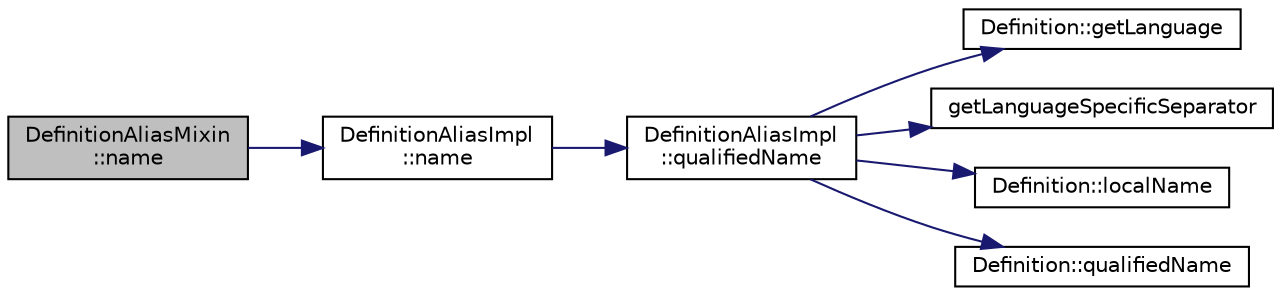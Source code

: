 digraph "DefinitionAliasMixin::name"
{
 // LATEX_PDF_SIZE
  edge [fontname="Helvetica",fontsize="10",labelfontname="Helvetica",labelfontsize="10"];
  node [fontname="Helvetica",fontsize="10",shape=record];
  rankdir="LR";
  Node1 [label="DefinitionAliasMixin\l::name",height=0.2,width=0.4,color="black", fillcolor="grey75", style="filled", fontcolor="black",tooltip=" "];
  Node1 -> Node2 [color="midnightblue",fontsize="10",style="solid",fontname="Helvetica"];
  Node2 [label="DefinitionAliasImpl\l::name",height=0.2,width=0.4,color="black", fillcolor="white", style="filled",URL="$classDefinitionAliasImpl.html#a8a6498bd8c05f7741d91cabb408ef65f",tooltip=" "];
  Node2 -> Node3 [color="midnightblue",fontsize="10",style="solid",fontname="Helvetica"];
  Node3 [label="DefinitionAliasImpl\l::qualifiedName",height=0.2,width=0.4,color="black", fillcolor="white", style="filled",URL="$classDefinitionAliasImpl.html#a7299ae69c73abb03e1c8bd2d33b89520",tooltip=" "];
  Node3 -> Node4 [color="midnightblue",fontsize="10",style="solid",fontname="Helvetica"];
  Node4 [label="Definition::getLanguage",height=0.2,width=0.4,color="black", fillcolor="white", style="filled",URL="$classDefinition.html#a0dda9f50f2f9754e6341a10373eafec7",tooltip=" "];
  Node3 -> Node5 [color="midnightblue",fontsize="10",style="solid",fontname="Helvetica"];
  Node5 [label="getLanguageSpecificSeparator",height=0.2,width=0.4,color="black", fillcolor="white", style="filled",URL="$util_8cpp.html#aab590e3dd52a9375bb3afe31dc6f8609",tooltip=" "];
  Node3 -> Node6 [color="midnightblue",fontsize="10",style="solid",fontname="Helvetica"];
  Node6 [label="Definition::localName",height=0.2,width=0.4,color="black", fillcolor="white", style="filled",URL="$classDefinition.html#a668807a06c8aabd306d866954335a728",tooltip=" "];
  Node3 -> Node7 [color="midnightblue",fontsize="10",style="solid",fontname="Helvetica"];
  Node7 [label="Definition::qualifiedName",height=0.2,width=0.4,color="black", fillcolor="white", style="filled",URL="$classDefinition.html#ac3bc44bb9d5b4c8d1957f06222a5e0d7",tooltip=" "];
}
